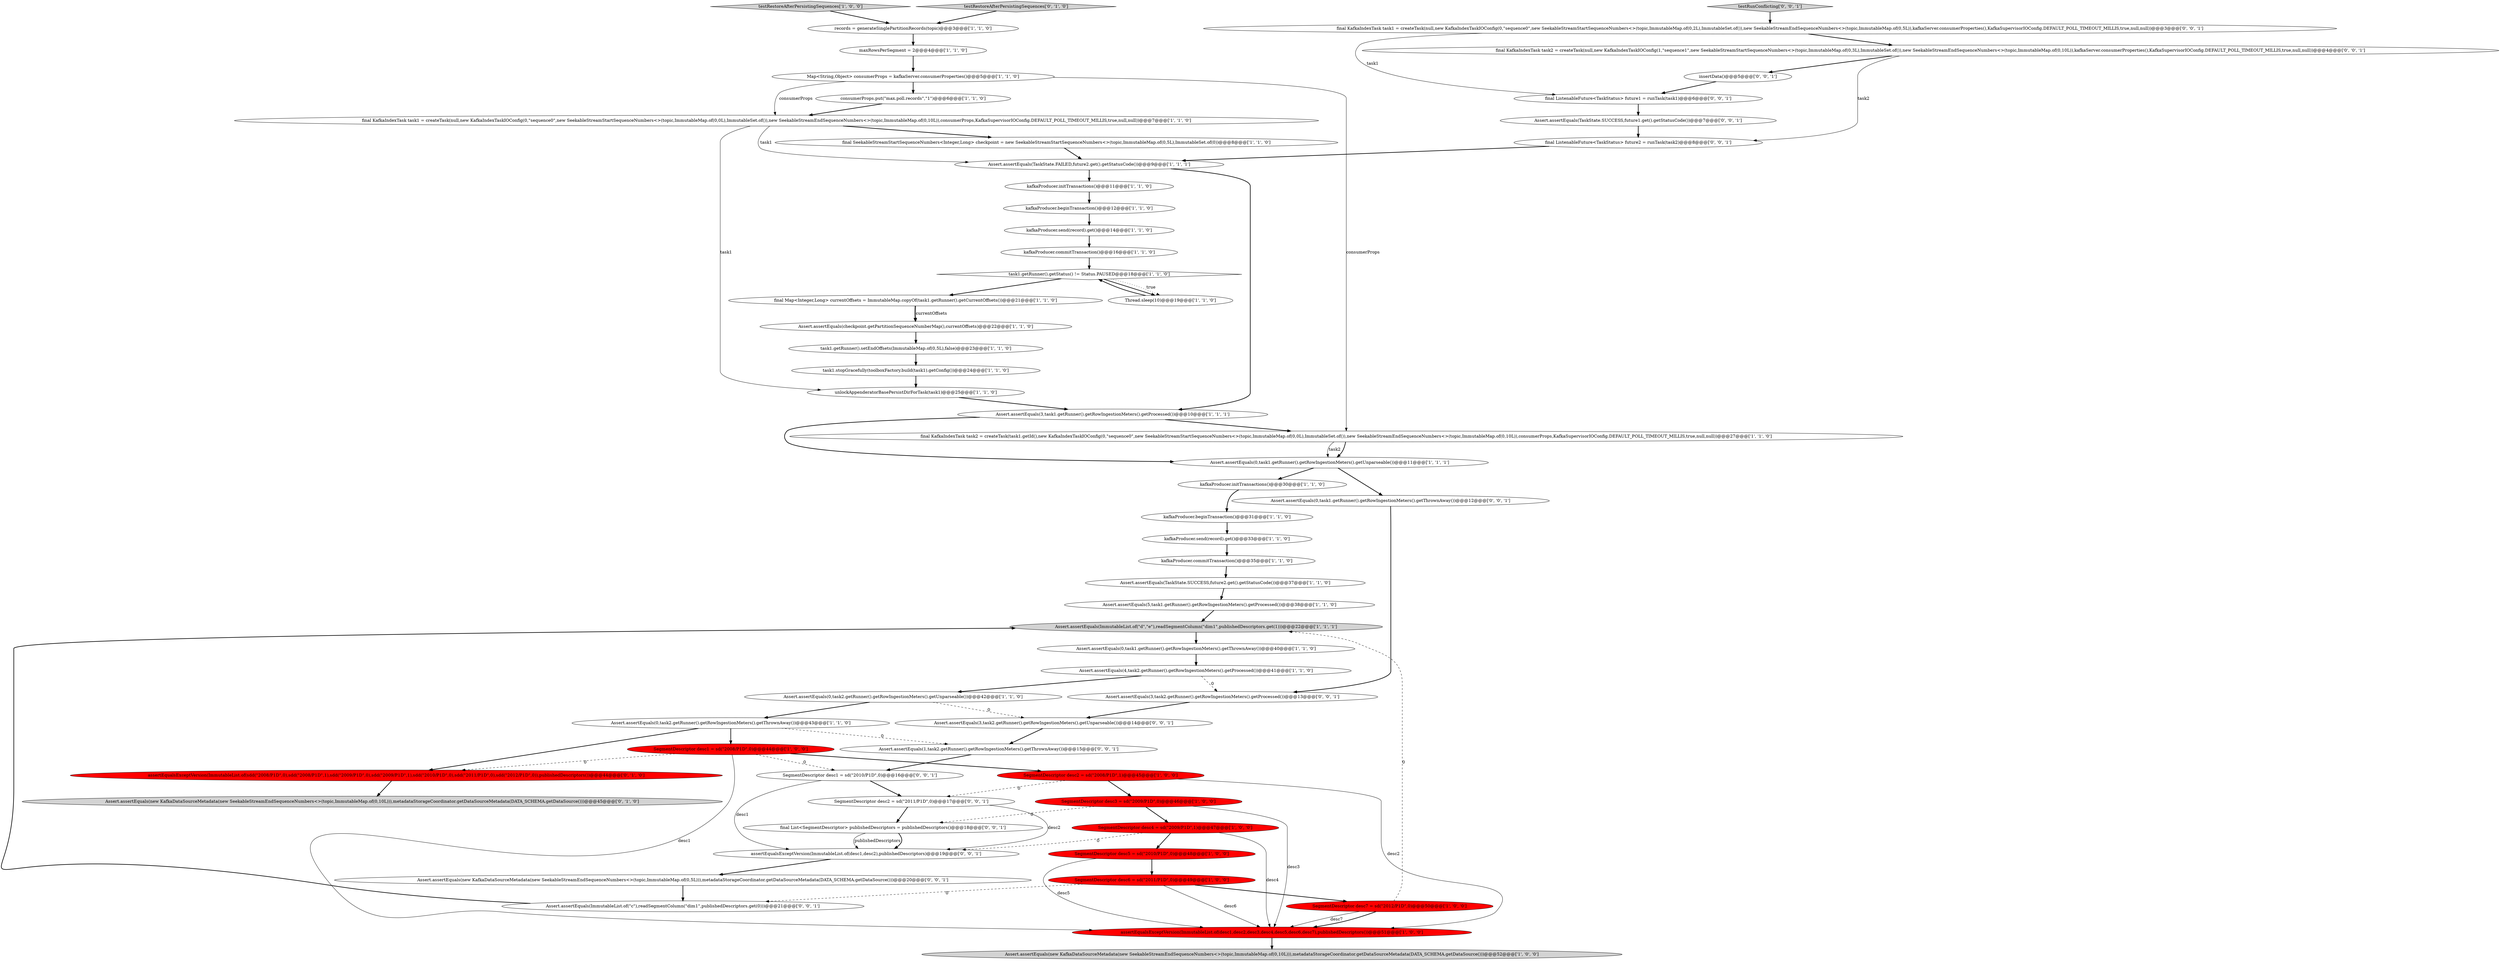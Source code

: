 digraph {
19 [style = filled, label = "Assert.assertEquals(TaskState.SUCCESS,future2.get().getStatusCode())@@@37@@@['1', '1', '0']", fillcolor = white, shape = ellipse image = "AAA0AAABBB1BBB"];
43 [style = filled, label = "Assert.assertEquals(new KafkaDataSourceMetadata(new SeekableStreamEndSequenceNumbers<>(topic,ImmutableMap.of(0,10L))),metadataStorageCoordinator.getDataSourceMetadata(DATA_SCHEMA.getDataSource()))@@@45@@@['0', '1', '0']", fillcolor = lightgray, shape = ellipse image = "AAA0AAABBB2BBB"];
61 [style = filled, label = "testRunConflicting['0', '0', '1']", fillcolor = lightgray, shape = diamond image = "AAA0AAABBB3BBB"];
16 [style = filled, label = "kafkaProducer.send(record).get()@@@14@@@['1', '1', '0']", fillcolor = white, shape = ellipse image = "AAA0AAABBB1BBB"];
15 [style = filled, label = "Map<String,Object> consumerProps = kafkaServer.consumerProperties()@@@5@@@['1', '1', '0']", fillcolor = white, shape = ellipse image = "AAA0AAABBB1BBB"];
52 [style = filled, label = "Assert.assertEquals(0,task1.getRunner().getRowIngestionMeters().getThrownAway())@@@12@@@['0', '0', '1']", fillcolor = white, shape = ellipse image = "AAA0AAABBB3BBB"];
27 [style = filled, label = "Assert.assertEquals(0,task2.getRunner().getRowIngestionMeters().getThrownAway())@@@43@@@['1', '1', '0']", fillcolor = white, shape = ellipse image = "AAA0AAABBB1BBB"];
28 [style = filled, label = "SegmentDescriptor desc1 = sd(\"2008/P1D\",0)@@@44@@@['1', '0', '0']", fillcolor = red, shape = ellipse image = "AAA1AAABBB1BBB"];
36 [style = filled, label = "kafkaProducer.initTransactions()@@@30@@@['1', '1', '0']", fillcolor = white, shape = ellipse image = "AAA0AAABBB1BBB"];
56 [style = filled, label = "Assert.assertEquals(new KafkaDataSourceMetadata(new SeekableStreamEndSequenceNumbers<>(topic,ImmutableMap.of(0,5L))),metadataStorageCoordinator.getDataSourceMetadata(DATA_SCHEMA.getDataSource()))@@@20@@@['0', '0', '1']", fillcolor = white, shape = ellipse image = "AAA0AAABBB3BBB"];
8 [style = filled, label = "Assert.assertEquals(3,task1.getRunner().getRowIngestionMeters().getProcessed())@@@10@@@['1', '1', '1']", fillcolor = white, shape = ellipse image = "AAA0AAABBB1BBB"];
25 [style = filled, label = "task1.getRunner().getStatus() != Status.PAUSED@@@18@@@['1', '1', '0']", fillcolor = white, shape = diamond image = "AAA0AAABBB1BBB"];
47 [style = filled, label = "insertData()@@@5@@@['0', '0', '1']", fillcolor = white, shape = ellipse image = "AAA0AAABBB3BBB"];
35 [style = filled, label = "task1.stopGracefully(toolboxFactory.build(task1).getConfig())@@@24@@@['1', '1', '0']", fillcolor = white, shape = ellipse image = "AAA0AAABBB1BBB"];
31 [style = filled, label = "testRestoreAfterPersistingSequences['1', '0', '0']", fillcolor = lightgray, shape = diamond image = "AAA0AAABBB1BBB"];
5 [style = filled, label = "SegmentDescriptor desc5 = sd(\"2010/P1D\",0)@@@48@@@['1', '0', '0']", fillcolor = red, shape = ellipse image = "AAA1AAABBB1BBB"];
6 [style = filled, label = "Assert.assertEquals(checkpoint.getPartitionSequenceNumberMap(),currentOffsets)@@@22@@@['1', '1', '0']", fillcolor = white, shape = ellipse image = "AAA0AAABBB1BBB"];
12 [style = filled, label = "kafkaProducer.send(record).get()@@@33@@@['1', '1', '0']", fillcolor = white, shape = ellipse image = "AAA0AAABBB1BBB"];
39 [style = filled, label = "final SeekableStreamStartSequenceNumbers<Integer,Long> checkpoint = new SeekableStreamStartSequenceNumbers<>(topic,ImmutableMap.of(0,5L),ImmutableSet.of(0))@@@8@@@['1', '1', '0']", fillcolor = white, shape = ellipse image = "AAA0AAABBB1BBB"];
37 [style = filled, label = "assertEqualsExceptVersion(ImmutableList.of(desc1,desc2,desc3,desc4,desc5,desc6,desc7),publishedDescriptors())@@@51@@@['1', '0', '0']", fillcolor = red, shape = ellipse image = "AAA1AAABBB1BBB"];
48 [style = filled, label = "final ListenableFuture<TaskStatus> future2 = runTask(task2)@@@8@@@['0', '0', '1']", fillcolor = white, shape = ellipse image = "AAA0AAABBB3BBB"];
33 [style = filled, label = "SegmentDescriptor desc2 = sd(\"2008/P1D\",1)@@@45@@@['1', '0', '0']", fillcolor = red, shape = ellipse image = "AAA1AAABBB1BBB"];
4 [style = filled, label = "SegmentDescriptor desc7 = sd(\"2012/P1D\",0)@@@50@@@['1', '0', '0']", fillcolor = red, shape = ellipse image = "AAA1AAABBB1BBB"];
17 [style = filled, label = "Assert.assertEquals(0,task2.getRunner().getRowIngestionMeters().getUnparseable())@@@42@@@['1', '1', '0']", fillcolor = white, shape = ellipse image = "AAA0AAABBB1BBB"];
59 [style = filled, label = "Assert.assertEquals(3,task2.getRunner().getRowIngestionMeters().getProcessed())@@@13@@@['0', '0', '1']", fillcolor = white, shape = ellipse image = "AAA0AAABBB3BBB"];
24 [style = filled, label = "final KafkaIndexTask task1 = createTask(null,new KafkaIndexTaskIOConfig(0,\"sequence0\",new SeekableStreamStartSequenceNumbers<>(topic,ImmutableMap.of(0,0L),ImmutableSet.of()),new SeekableStreamEndSequenceNumbers<>(topic,ImmutableMap.of(0,10L)),consumerProps,KafkaSupervisorIOConfig.DEFAULT_POLL_TIMEOUT_MILLIS,true,null,null))@@@7@@@['1', '1', '0']", fillcolor = white, shape = ellipse image = "AAA0AAABBB1BBB"];
1 [style = filled, label = "kafkaProducer.beginTransaction()@@@31@@@['1', '1', '0']", fillcolor = white, shape = ellipse image = "AAA0AAABBB1BBB"];
34 [style = filled, label = "final KafkaIndexTask task2 = createTask(task1.getId(),new KafkaIndexTaskIOConfig(0,\"sequence0\",new SeekableStreamStartSequenceNumbers<>(topic,ImmutableMap.of(0,0L),ImmutableSet.of()),new SeekableStreamEndSequenceNumbers<>(topic,ImmutableMap.of(0,10L)),consumerProps,KafkaSupervisorIOConfig.DEFAULT_POLL_TIMEOUT_MILLIS,true,null,null))@@@27@@@['1', '1', '0']", fillcolor = white, shape = ellipse image = "AAA0AAABBB1BBB"];
60 [style = filled, label = "Assert.assertEquals(TaskState.SUCCESS,future1.get().getStatusCode())@@@7@@@['0', '0', '1']", fillcolor = white, shape = ellipse image = "AAA0AAABBB3BBB"];
10 [style = filled, label = "unlockAppenderatorBasePersistDirForTask(task1)@@@25@@@['1', '1', '0']", fillcolor = white, shape = ellipse image = "AAA0AAABBB1BBB"];
30 [style = filled, label = "SegmentDescriptor desc3 = sd(\"2009/P1D\",0)@@@46@@@['1', '0', '0']", fillcolor = red, shape = ellipse image = "AAA1AAABBB1BBB"];
42 [style = filled, label = "testRestoreAfterPersistingSequences['0', '1', '0']", fillcolor = lightgray, shape = diamond image = "AAA0AAABBB2BBB"];
11 [style = filled, label = "Assert.assertEquals(ImmutableList.of(\"d\",\"e\"),readSegmentColumn(\"dim1\",publishedDescriptors.get(1)))@@@22@@@['1', '1', '1']", fillcolor = lightgray, shape = ellipse image = "AAA0AAABBB1BBB"];
26 [style = filled, label = "kafkaProducer.initTransactions()@@@11@@@['1', '1', '0']", fillcolor = white, shape = ellipse image = "AAA0AAABBB1BBB"];
20 [style = filled, label = "Assert.assertEquals(0,task1.getRunner().getRowIngestionMeters().getUnparseable())@@@11@@@['1', '1', '1']", fillcolor = white, shape = ellipse image = "AAA0AAABBB1BBB"];
51 [style = filled, label = "Assert.assertEquals(3,task2.getRunner().getRowIngestionMeters().getUnparseable())@@@14@@@['0', '0', '1']", fillcolor = white, shape = ellipse image = "AAA0AAABBB3BBB"];
0 [style = filled, label = "SegmentDescriptor desc4 = sd(\"2009/P1D\",1)@@@47@@@['1', '0', '0']", fillcolor = red, shape = ellipse image = "AAA1AAABBB1BBB"];
13 [style = filled, label = "maxRowsPerSegment = 2@@@4@@@['1', '1', '0']", fillcolor = white, shape = ellipse image = "AAA0AAABBB1BBB"];
46 [style = filled, label = "Assert.assertEquals(ImmutableList.of(\"c\"),readSegmentColumn(\"dim1\",publishedDescriptors.get(0)))@@@21@@@['0', '0', '1']", fillcolor = white, shape = ellipse image = "AAA0AAABBB3BBB"];
22 [style = filled, label = "final Map<Integer,Long> currentOffsets = ImmutableMap.copyOf(task1.getRunner().getCurrentOffsets())@@@21@@@['1', '1', '0']", fillcolor = white, shape = ellipse image = "AAA0AAABBB1BBB"];
40 [style = filled, label = "Assert.assertEquals(new KafkaDataSourceMetadata(new SeekableStreamEndSequenceNumbers<>(topic,ImmutableMap.of(0,10L))),metadataStorageCoordinator.getDataSourceMetadata(DATA_SCHEMA.getDataSource()))@@@52@@@['1', '0', '0']", fillcolor = lightgray, shape = ellipse image = "AAA0AAABBB1BBB"];
53 [style = filled, label = "final KafkaIndexTask task2 = createTask(null,new KafkaIndexTaskIOConfig(1,\"sequence1\",new SeekableStreamStartSequenceNumbers<>(topic,ImmutableMap.of(0,3L),ImmutableSet.of()),new SeekableStreamEndSequenceNumbers<>(topic,ImmutableMap.of(0,10L)),kafkaServer.consumerProperties(),KafkaSupervisorIOConfig.DEFAULT_POLL_TIMEOUT_MILLIS,true,null,null))@@@4@@@['0', '0', '1']", fillcolor = white, shape = ellipse image = "AAA0AAABBB3BBB"];
50 [style = filled, label = "SegmentDescriptor desc2 = sd(\"2011/P1D\",0)@@@17@@@['0', '0', '1']", fillcolor = white, shape = ellipse image = "AAA0AAABBB3BBB"];
23 [style = filled, label = "kafkaProducer.commitTransaction()@@@35@@@['1', '1', '0']", fillcolor = white, shape = ellipse image = "AAA0AAABBB1BBB"];
7 [style = filled, label = "records = generateSinglePartitionRecords(topic)@@@3@@@['1', '1', '0']", fillcolor = white, shape = ellipse image = "AAA0AAABBB1BBB"];
57 [style = filled, label = "final List<SegmentDescriptor> publishedDescriptors = publishedDescriptors()@@@18@@@['0', '0', '1']", fillcolor = white, shape = ellipse image = "AAA0AAABBB3BBB"];
38 [style = filled, label = "Assert.assertEquals(TaskState.FAILED,future2.get().getStatusCode())@@@9@@@['1', '1', '1']", fillcolor = white, shape = ellipse image = "AAA0AAABBB1BBB"];
3 [style = filled, label = "kafkaProducer.commitTransaction()@@@16@@@['1', '1', '0']", fillcolor = white, shape = ellipse image = "AAA0AAABBB1BBB"];
2 [style = filled, label = "Assert.assertEquals(4,task2.getRunner().getRowIngestionMeters().getProcessed())@@@41@@@['1', '1', '0']", fillcolor = white, shape = ellipse image = "AAA0AAABBB1BBB"];
32 [style = filled, label = "consumerProps.put(\"max.poll.records\",\"1\")@@@6@@@['1', '1', '0']", fillcolor = white, shape = ellipse image = "AAA0AAABBB1BBB"];
41 [style = filled, label = "Assert.assertEquals(5,task1.getRunner().getRowIngestionMeters().getProcessed())@@@38@@@['1', '1', '0']", fillcolor = white, shape = ellipse image = "AAA0AAABBB1BBB"];
55 [style = filled, label = "final ListenableFuture<TaskStatus> future1 = runTask(task1)@@@6@@@['0', '0', '1']", fillcolor = white, shape = ellipse image = "AAA0AAABBB3BBB"];
58 [style = filled, label = "final KafkaIndexTask task1 = createTask(null,new KafkaIndexTaskIOConfig(0,\"sequence0\",new SeekableStreamStartSequenceNumbers<>(topic,ImmutableMap.of(0,2L),ImmutableSet.of()),new SeekableStreamEndSequenceNumbers<>(topic,ImmutableMap.of(0,5L)),kafkaServer.consumerProperties(),KafkaSupervisorIOConfig.DEFAULT_POLL_TIMEOUT_MILLIS,true,null,null))@@@3@@@['0', '0', '1']", fillcolor = white, shape = ellipse image = "AAA0AAABBB3BBB"];
14 [style = filled, label = "Assert.assertEquals(0,task1.getRunner().getRowIngestionMeters().getThrownAway())@@@40@@@['1', '1', '0']", fillcolor = white, shape = ellipse image = "AAA0AAABBB1BBB"];
9 [style = filled, label = "task1.getRunner().setEndOffsets(ImmutableMap.of(0,5L),false)@@@23@@@['1', '1', '0']", fillcolor = white, shape = ellipse image = "AAA0AAABBB1BBB"];
49 [style = filled, label = "SegmentDescriptor desc1 = sd(\"2010/P1D\",0)@@@16@@@['0', '0', '1']", fillcolor = white, shape = ellipse image = "AAA0AAABBB3BBB"];
29 [style = filled, label = "Thread.sleep(10)@@@19@@@['1', '1', '0']", fillcolor = white, shape = ellipse image = "AAA0AAABBB1BBB"];
18 [style = filled, label = "kafkaProducer.beginTransaction()@@@12@@@['1', '1', '0']", fillcolor = white, shape = ellipse image = "AAA0AAABBB1BBB"];
45 [style = filled, label = "Assert.assertEquals(1,task2.getRunner().getRowIngestionMeters().getThrownAway())@@@15@@@['0', '0', '1']", fillcolor = white, shape = ellipse image = "AAA0AAABBB3BBB"];
21 [style = filled, label = "SegmentDescriptor desc6 = sd(\"2011/P1D\",0)@@@49@@@['1', '0', '0']", fillcolor = red, shape = ellipse image = "AAA1AAABBB1BBB"];
44 [style = filled, label = "assertEqualsExceptVersion(ImmutableList.of(sdd(\"2008/P1D\",0),sdd(\"2008/P1D\",1),sdd(\"2009/P1D\",0),sdd(\"2009/P1D\",1),sdd(\"2010/P1D\",0),sdd(\"2011/P1D\",0),sdd(\"2012/P1D\",0)),publishedDescriptors())@@@44@@@['0', '1', '0']", fillcolor = red, shape = ellipse image = "AAA1AAABBB2BBB"];
54 [style = filled, label = "assertEqualsExceptVersion(ImmutableList.of(desc1,desc2),publishedDescriptors)@@@19@@@['0', '0', '1']", fillcolor = white, shape = ellipse image = "AAA0AAABBB3BBB"];
22->6 [style = solid, label="currentOffsets"];
54->56 [style = bold, label=""];
34->20 [style = bold, label=""];
25->22 [style = bold, label=""];
11->14 [style = bold, label=""];
27->28 [style = bold, label=""];
27->44 [style = bold, label=""];
59->51 [style = bold, label=""];
24->39 [style = bold, label=""];
53->47 [style = bold, label=""];
33->50 [style = dashed, label="0"];
41->11 [style = bold, label=""];
25->29 [style = bold, label=""];
52->59 [style = bold, label=""];
25->29 [style = dotted, label="true"];
50->54 [style = solid, label="desc2"];
9->35 [style = bold, label=""];
5->37 [style = solid, label="desc5"];
58->55 [style = solid, label="task1"];
8->20 [style = bold, label=""];
10->8 [style = bold, label=""];
24->10 [style = solid, label="task1"];
1->12 [style = bold, label=""];
39->38 [style = bold, label=""];
38->26 [style = bold, label=""];
35->10 [style = bold, label=""];
57->54 [style = solid, label="publishedDescriptors"];
17->27 [style = bold, label=""];
27->45 [style = dashed, label="0"];
28->37 [style = solid, label="desc1"];
55->60 [style = bold, label=""];
57->54 [style = bold, label=""];
16->3 [style = bold, label=""];
8->34 [style = bold, label=""];
56->46 [style = bold, label=""];
0->54 [style = dashed, label="0"];
20->52 [style = bold, label=""];
60->48 [style = bold, label=""];
49->54 [style = solid, label="desc1"];
5->21 [style = bold, label=""];
19->41 [style = bold, label=""];
33->30 [style = bold, label=""];
2->59 [style = dashed, label="0"];
42->7 [style = bold, label=""];
13->15 [style = bold, label=""];
30->37 [style = solid, label="desc3"];
15->34 [style = solid, label="consumerProps"];
22->6 [style = bold, label=""];
21->4 [style = bold, label=""];
2->17 [style = bold, label=""];
21->46 [style = dashed, label="0"];
15->24 [style = solid, label="consumerProps"];
30->57 [style = dashed, label="0"];
28->49 [style = dashed, label="0"];
24->38 [style = solid, label="task1"];
21->37 [style = solid, label="desc6"];
31->7 [style = bold, label=""];
49->50 [style = bold, label=""];
17->51 [style = dashed, label="0"];
58->53 [style = bold, label=""];
51->45 [style = bold, label=""];
23->19 [style = bold, label=""];
50->57 [style = bold, label=""];
14->2 [style = bold, label=""];
30->0 [style = bold, label=""];
38->8 [style = bold, label=""];
34->20 [style = solid, label="task2"];
20->36 [style = bold, label=""];
53->48 [style = solid, label="task2"];
0->5 [style = bold, label=""];
18->16 [style = bold, label=""];
7->13 [style = bold, label=""];
3->25 [style = bold, label=""];
33->37 [style = solid, label="desc2"];
45->49 [style = bold, label=""];
29->25 [style = bold, label=""];
0->37 [style = solid, label="desc4"];
61->58 [style = bold, label=""];
36->1 [style = bold, label=""];
44->43 [style = bold, label=""];
46->11 [style = bold, label=""];
4->37 [style = solid, label="desc7"];
48->38 [style = bold, label=""];
28->33 [style = bold, label=""];
4->37 [style = bold, label=""];
47->55 [style = bold, label=""];
28->44 [style = dashed, label="0"];
12->23 [style = bold, label=""];
4->11 [style = dashed, label="0"];
6->9 [style = bold, label=""];
15->32 [style = bold, label=""];
32->24 [style = bold, label=""];
37->40 [style = bold, label=""];
26->18 [style = bold, label=""];
}
